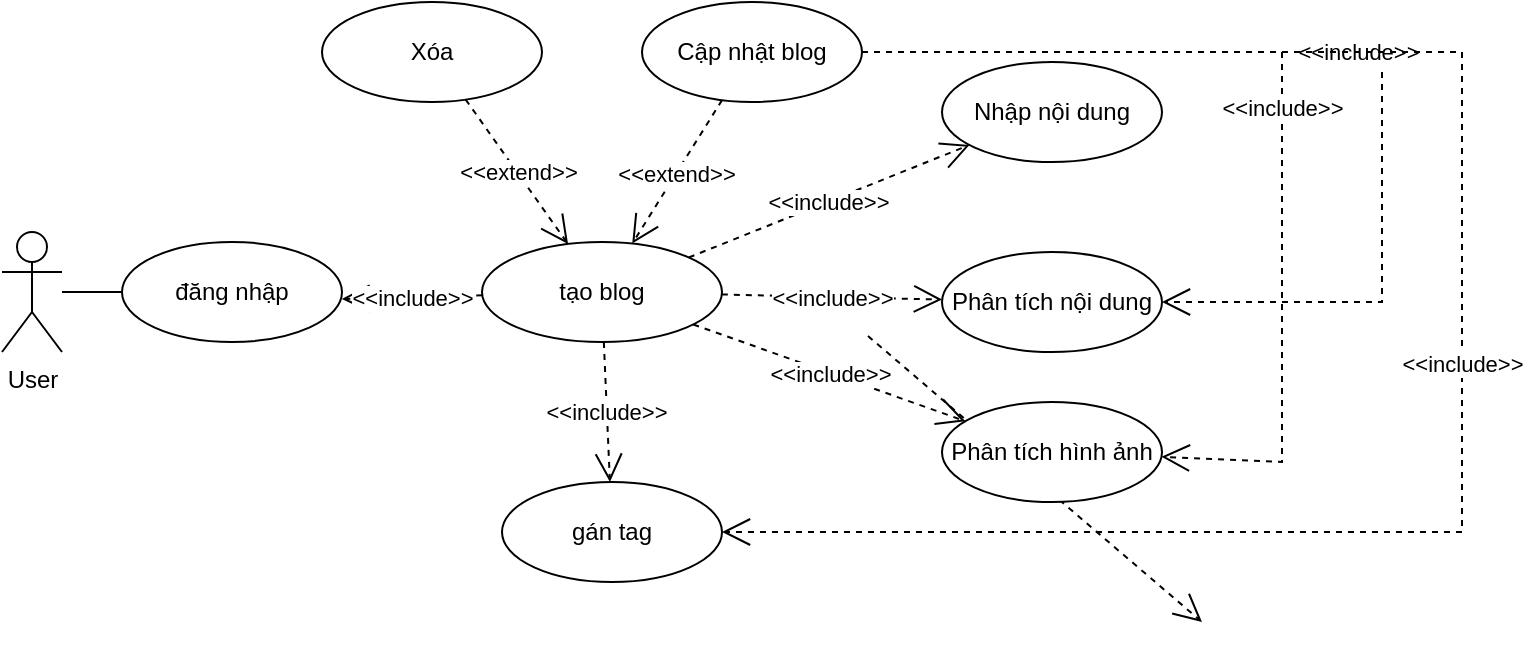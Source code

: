 <mxfile version="24.7.17">
  <diagram name="Page-1" id="I4NgPt_ZhvG6XGFB1_ih">
    <mxGraphModel dx="1290" dy="563" grid="1" gridSize="10" guides="1" tooltips="1" connect="1" arrows="1" fold="1" page="1" pageScale="1" pageWidth="850" pageHeight="1100" math="0" shadow="0">
      <root>
        <mxCell id="0" />
        <mxCell id="1" parent="0" />
        <mxCell id="hAL4R11POa3iQWuHamc3-1" value="User" style="shape=umlActor;verticalLabelPosition=bottom;verticalAlign=top;html=1;outlineConnect=0;" vertex="1" parent="1">
          <mxGeometry x="90" y="170" width="30" height="60" as="geometry" />
        </mxCell>
        <mxCell id="hAL4R11POa3iQWuHamc3-4" value="đăng nhập" style="ellipse;whiteSpace=wrap;html=1;" vertex="1" parent="1">
          <mxGeometry x="150" y="175" width="110" height="50" as="geometry" />
        </mxCell>
        <mxCell id="hAL4R11POa3iQWuHamc3-7" value="" style="endArrow=none;html=1;rounded=0;" edge="1" parent="1" source="hAL4R11POa3iQWuHamc3-1" target="hAL4R11POa3iQWuHamc3-4">
          <mxGeometry width="50" height="50" relative="1" as="geometry">
            <mxPoint x="205" y="250" as="sourcePoint" />
            <mxPoint x="200" y="200" as="targetPoint" />
          </mxGeometry>
        </mxCell>
        <mxCell id="hAL4R11POa3iQWuHamc3-11" value="tạo blog" style="ellipse;whiteSpace=wrap;html=1;" vertex="1" parent="1">
          <mxGeometry x="330" y="175" width="120" height="50" as="geometry" />
        </mxCell>
        <mxCell id="hAL4R11POa3iQWuHamc3-13" value="&amp;lt;&amp;lt;include&amp;gt;&amp;gt;" style="endArrow=open;endSize=12;dashed=1;html=1;rounded=0;strokeColor=default;align=center;verticalAlign=middle;fontFamily=Helvetica;fontSize=11;fontColor=default;labelBackgroundColor=default;edgeStyle=none;" edge="1" parent="1" source="hAL4R11POa3iQWuHamc3-11">
          <mxGeometry width="160" relative="1" as="geometry">
            <mxPoint x="290" y="145" as="sourcePoint" />
            <mxPoint x="259.903" y="203.516" as="targetPoint" />
            <mxPoint as="offset" />
          </mxGeometry>
        </mxCell>
        <mxCell id="hAL4R11POa3iQWuHamc3-17" value="&amp;lt;&amp;lt;extend&amp;gt;&amp;gt;" style="endArrow=open;endSize=12;dashed=1;html=1;rounded=0;strokeColor=default;align=center;verticalAlign=middle;fontFamily=Helvetica;fontSize=11;fontColor=default;labelBackgroundColor=default;edgeStyle=none;" edge="1" parent="1" source="hAL4R11POa3iQWuHamc3-14">
          <mxGeometry width="160" relative="1" as="geometry">
            <mxPoint x="523" y="222" as="sourcePoint" />
            <mxPoint x="690" y="365" as="targetPoint" />
            <mxPoint as="offset" />
          </mxGeometry>
        </mxCell>
        <mxCell id="hAL4R11POa3iQWuHamc3-21" value="gán tag" style="ellipse;whiteSpace=wrap;html=1;" vertex="1" parent="1">
          <mxGeometry x="340" y="295" width="110" height="50" as="geometry" />
        </mxCell>
        <mxCell id="hAL4R11POa3iQWuHamc3-22" value="&amp;lt;&amp;lt;include&amp;gt;&amp;gt;" style="endArrow=open;endSize=12;dashed=1;html=1;rounded=0;strokeColor=default;align=center;verticalAlign=middle;fontFamily=Helvetica;fontSize=11;fontColor=default;labelBackgroundColor=default;edgeStyle=none;" edge="1" parent="1" source="hAL4R11POa3iQWuHamc3-11" target="hAL4R11POa3iQWuHamc3-21">
          <mxGeometry x="0.001" width="160" relative="1" as="geometry">
            <mxPoint x="380" y="215" as="sourcePoint" />
            <mxPoint x="270" y="215" as="targetPoint" />
            <mxPoint as="offset" />
          </mxGeometry>
        </mxCell>
        <mxCell id="hAL4R11POa3iQWuHamc3-23" value="Phân tích nội dung" style="ellipse;whiteSpace=wrap;html=1;" vertex="1" parent="1">
          <mxGeometry x="560" y="180" width="110" height="50" as="geometry" />
        </mxCell>
        <mxCell id="hAL4R11POa3iQWuHamc3-24" value="Phân tích hình ảnh" style="ellipse;whiteSpace=wrap;html=1;" vertex="1" parent="1">
          <mxGeometry x="560" y="255" width="110" height="50" as="geometry" />
        </mxCell>
        <mxCell id="hAL4R11POa3iQWuHamc3-25" value="&amp;lt;&amp;lt;include&amp;gt;&amp;gt;" style="endArrow=open;endSize=12;dashed=1;html=1;rounded=0;strokeColor=default;align=center;verticalAlign=middle;fontFamily=Helvetica;fontSize=11;fontColor=default;labelBackgroundColor=default;edgeStyle=none;" edge="1" parent="1" source="hAL4R11POa3iQWuHamc3-11" target="hAL4R11POa3iQWuHamc3-23">
          <mxGeometry x="0.001" width="160" relative="1" as="geometry">
            <mxPoint x="441" y="240" as="sourcePoint" />
            <mxPoint x="444" y="295" as="targetPoint" />
            <mxPoint as="offset" />
          </mxGeometry>
        </mxCell>
        <mxCell id="hAL4R11POa3iQWuHamc3-26" value="&amp;lt;&amp;lt;include&amp;gt;&amp;gt;" style="endArrow=open;endSize=12;dashed=1;html=1;rounded=0;strokeColor=default;align=center;verticalAlign=middle;fontFamily=Helvetica;fontSize=11;fontColor=default;labelBackgroundColor=default;edgeStyle=none;" edge="1" parent="1" source="hAL4R11POa3iQWuHamc3-11" target="hAL4R11POa3iQWuHamc3-24">
          <mxGeometry x="0.001" width="160" relative="1" as="geometry">
            <mxPoint x="451" y="250" as="sourcePoint" />
            <mxPoint x="454" y="305" as="targetPoint" />
            <mxPoint as="offset" />
          </mxGeometry>
        </mxCell>
        <mxCell id="hAL4R11POa3iQWuHamc3-27" value="Nhập nội dung" style="ellipse;whiteSpace=wrap;html=1;" vertex="1" parent="1">
          <mxGeometry x="560" y="85" width="110" height="50" as="geometry" />
        </mxCell>
        <mxCell id="hAL4R11POa3iQWuHamc3-28" value="&amp;lt;&amp;lt;include&amp;gt;&amp;gt;" style="endArrow=open;endSize=12;dashed=1;html=1;rounded=0;strokeColor=default;align=center;verticalAlign=middle;fontFamily=Helvetica;fontSize=11;fontColor=default;labelBackgroundColor=default;edgeStyle=none;" edge="1" parent="1" source="hAL4R11POa3iQWuHamc3-11" target="hAL4R11POa3iQWuHamc3-27">
          <mxGeometry x="0.001" width="160" relative="1" as="geometry">
            <mxPoint x="500" y="215" as="sourcePoint" />
            <mxPoint x="580" y="215" as="targetPoint" />
            <mxPoint as="offset" />
          </mxGeometry>
        </mxCell>
        <mxCell id="hAL4R11POa3iQWuHamc3-29" value="Cập nhật blog" style="ellipse;whiteSpace=wrap;html=1;" vertex="1" parent="1">
          <mxGeometry x="410" y="55" width="110" height="50" as="geometry" />
        </mxCell>
        <mxCell id="hAL4R11POa3iQWuHamc3-30" value="Xóa" style="ellipse;whiteSpace=wrap;html=1;" vertex="1" parent="1">
          <mxGeometry x="250" y="55" width="110" height="50" as="geometry" />
        </mxCell>
        <mxCell id="hAL4R11POa3iQWuHamc3-31" value="&amp;lt;&amp;lt;extend&amp;gt;&amp;gt;" style="endArrow=open;endSize=12;dashed=1;html=1;rounded=0;strokeColor=default;align=center;verticalAlign=middle;fontFamily=Helvetica;fontSize=11;fontColor=default;labelBackgroundColor=default;edgeStyle=none;" edge="1" parent="1" source="hAL4R11POa3iQWuHamc3-29" target="hAL4R11POa3iQWuHamc3-11">
          <mxGeometry x="0.011" width="160" relative="1" as="geometry">
            <mxPoint x="446" y="194" as="sourcePoint" />
            <mxPoint x="582" y="145" as="targetPoint" />
            <mxPoint as="offset" />
          </mxGeometry>
        </mxCell>
        <mxCell id="hAL4R11POa3iQWuHamc3-32" value="&amp;lt;&amp;lt;extend&amp;gt;&amp;gt;" style="endArrow=open;endSize=12;dashed=1;html=1;rounded=0;strokeColor=default;align=center;verticalAlign=middle;fontFamily=Helvetica;fontSize=11;fontColor=default;labelBackgroundColor=default;edgeStyle=none;" edge="1" parent="1" source="hAL4R11POa3iQWuHamc3-30" target="hAL4R11POa3iQWuHamc3-11">
          <mxGeometry x="0.011" width="160" relative="1" as="geometry">
            <mxPoint x="459" y="124" as="sourcePoint" />
            <mxPoint x="416" y="186" as="targetPoint" />
            <mxPoint as="offset" />
          </mxGeometry>
        </mxCell>
        <mxCell id="hAL4R11POa3iQWuHamc3-33" value="&amp;lt;&amp;lt;include&amp;gt;&amp;gt;" style="endArrow=open;endSize=12;dashed=1;html=1;rounded=0;strokeColor=default;align=center;verticalAlign=middle;fontFamily=Helvetica;fontSize=11;fontColor=default;labelBackgroundColor=default;edgeStyle=none;" edge="1" parent="1" source="hAL4R11POa3iQWuHamc3-29" target="hAL4R11POa3iQWuHamc3-23">
          <mxGeometry x="0.001" width="160" relative="1" as="geometry">
            <mxPoint x="443" y="193" as="sourcePoint" />
            <mxPoint x="584" y="137" as="targetPoint" />
            <mxPoint as="offset" />
            <Array as="points">
              <mxPoint x="780" y="80" />
              <mxPoint x="780" y="205" />
            </Array>
          </mxGeometry>
        </mxCell>
        <mxCell id="hAL4R11POa3iQWuHamc3-34" value="&amp;lt;&amp;lt;include&amp;gt;&amp;gt;" style="endArrow=open;endSize=12;dashed=1;html=1;rounded=0;strokeColor=default;align=center;verticalAlign=middle;fontFamily=Helvetica;fontSize=11;fontColor=default;labelBackgroundColor=default;edgeStyle=none;exitX=1;exitY=0.5;exitDx=0;exitDy=0;" edge="1" parent="1" source="hAL4R11POa3iQWuHamc3-29" target="hAL4R11POa3iQWuHamc3-24">
          <mxGeometry x="0.001" width="160" relative="1" as="geometry">
            <mxPoint x="501" y="112" as="sourcePoint" />
            <mxPoint x="599" y="193" as="targetPoint" />
            <mxPoint as="offset" />
            <Array as="points">
              <mxPoint x="730" y="80" />
              <mxPoint x="730" y="285" />
            </Array>
          </mxGeometry>
        </mxCell>
        <mxCell id="hAL4R11POa3iQWuHamc3-35" value="&amp;lt;&amp;lt;include&amp;gt;&amp;gt;" style="endArrow=open;endSize=12;dashed=1;html=1;rounded=0;strokeColor=default;align=center;verticalAlign=middle;fontFamily=Helvetica;fontSize=11;fontColor=default;labelBackgroundColor=default;edgeStyle=none;" edge="1" parent="1" source="hAL4R11POa3iQWuHamc3-29" target="hAL4R11POa3iQWuHamc3-21">
          <mxGeometry x="0.001" width="160" relative="1" as="geometry">
            <mxPoint x="530" y="90" as="sourcePoint" />
            <mxPoint x="680" y="292" as="targetPoint" />
            <mxPoint as="offset" />
            <Array as="points">
              <mxPoint x="820" y="80" />
              <mxPoint x="820" y="320" />
            </Array>
          </mxGeometry>
        </mxCell>
      </root>
    </mxGraphModel>
  </diagram>
</mxfile>
